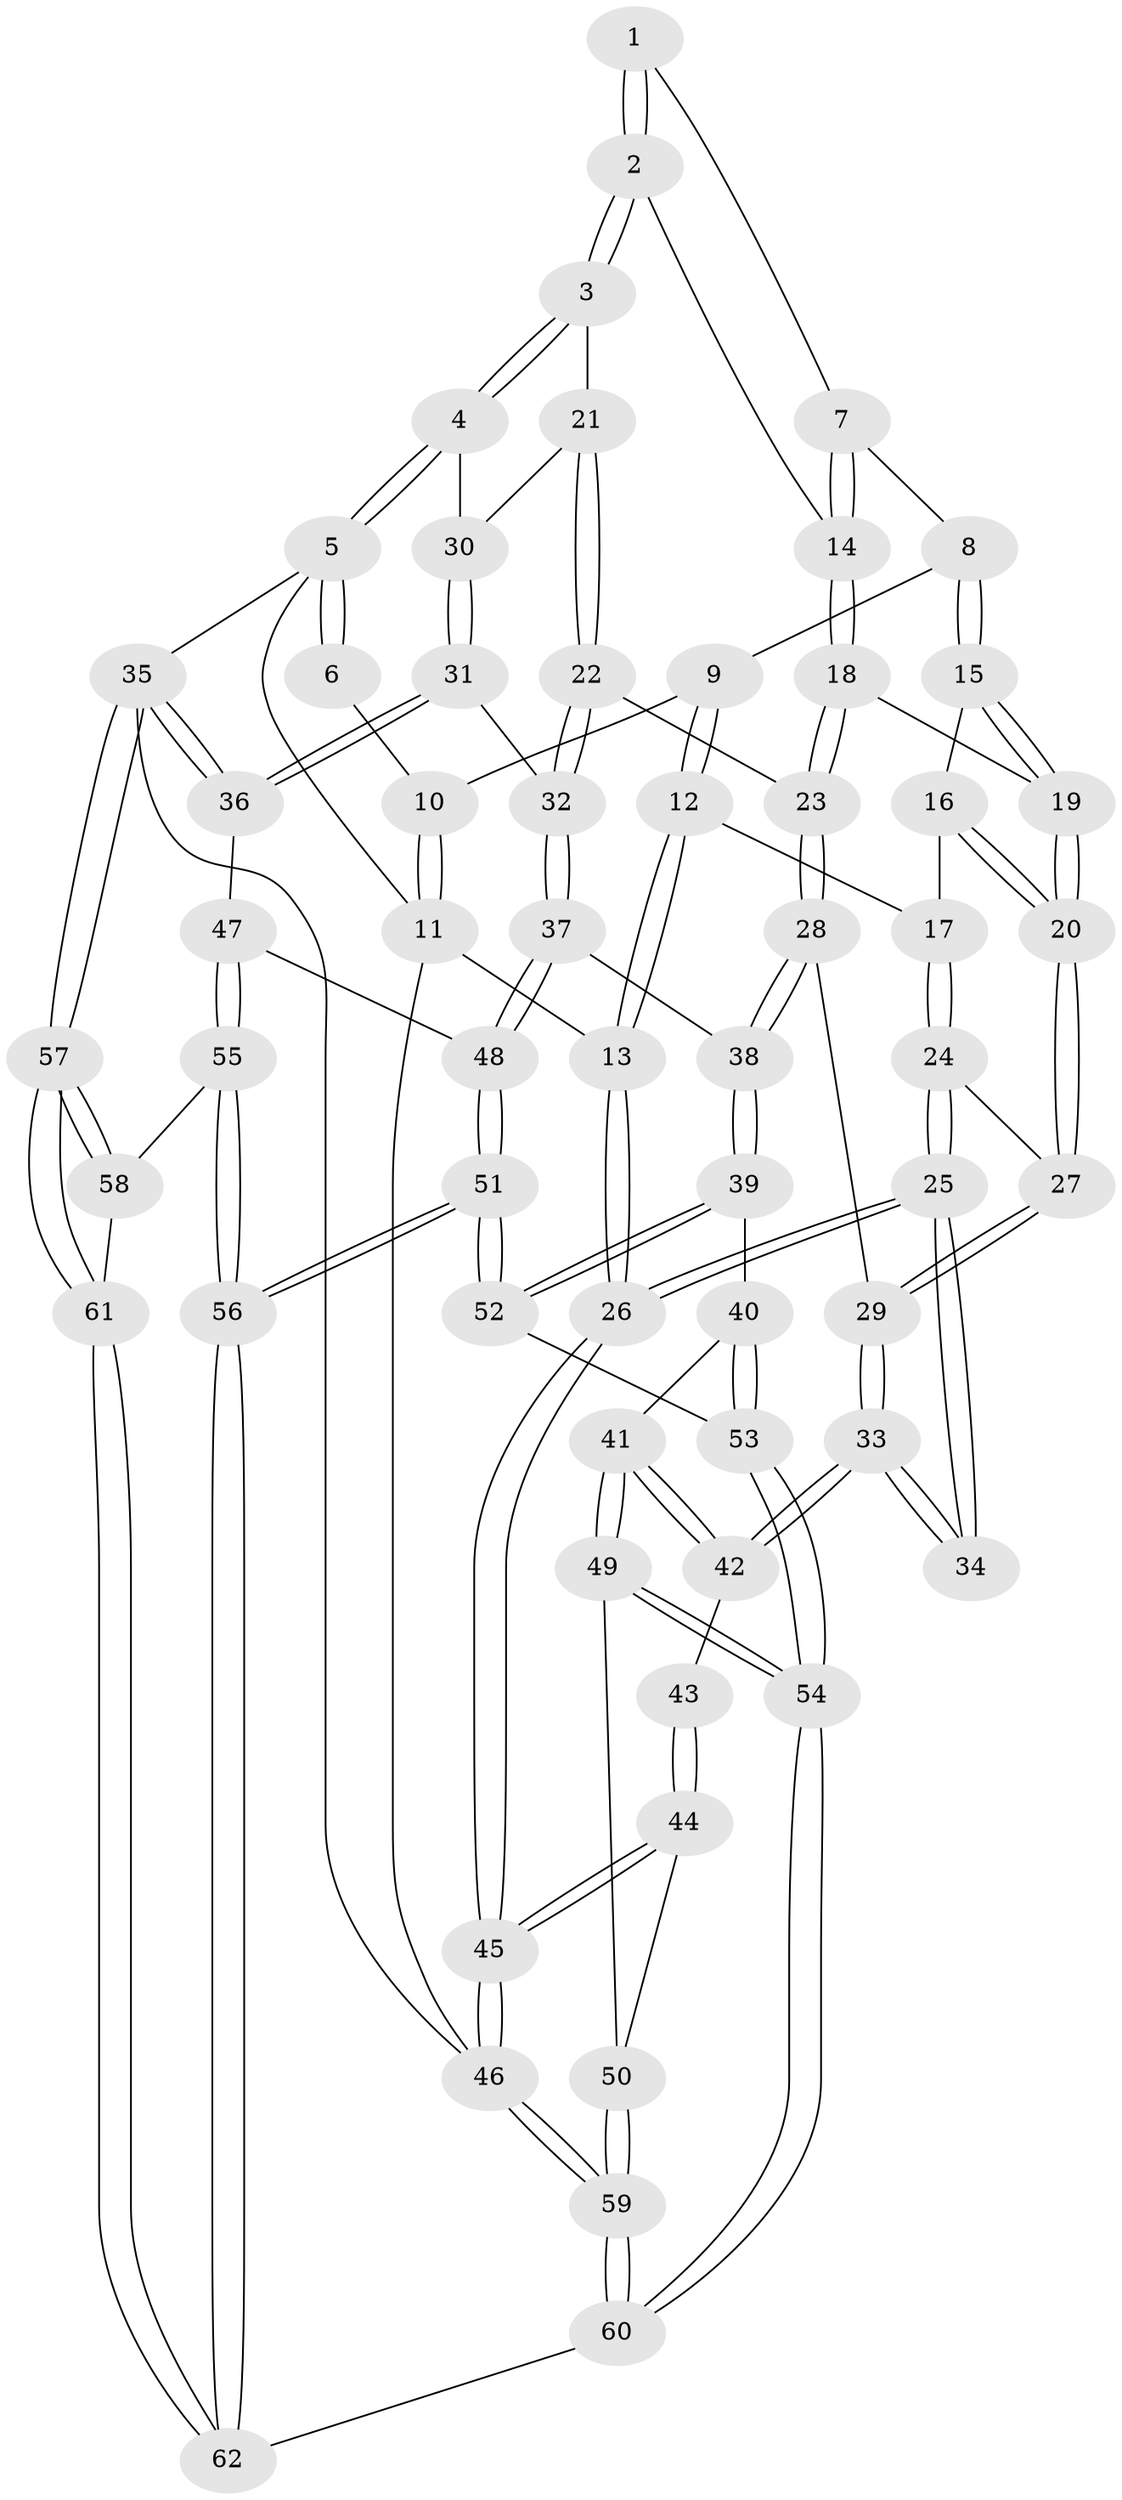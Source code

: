 // coarse degree distribution, {3: 0.15789473684210525, 6: 0.18421052631578946, 2: 0.02631578947368421, 4: 0.42105263157894735, 5: 0.21052631578947367}
// Generated by graph-tools (version 1.1) at 2025/24/03/03/25 07:24:33]
// undirected, 62 vertices, 152 edges
graph export_dot {
graph [start="1"]
  node [color=gray90,style=filled];
  1 [pos="+0.5914246961281303+0"];
  2 [pos="+0.688494970784988+0.16877232128417013"];
  3 [pos="+0.6955329053211229+0.17368625450280897"];
  4 [pos="+1+0"];
  5 [pos="+1+0"];
  6 [pos="+0.581255989329142+0"];
  7 [pos="+0.4322405421068188+0.15712678808678512"];
  8 [pos="+0.3494674337627288+0.16386374801191467"];
  9 [pos="+0.22640948924682402+0.03924112255699423"];
  10 [pos="+0.1058439801755618+0"];
  11 [pos="+0+0"];
  12 [pos="+0.16599557485962918+0.26461255317465326"];
  13 [pos="+0+0.30643221050476815"];
  14 [pos="+0.5349680891036379+0.22202692177441818"];
  15 [pos="+0.3487815892077301+0.17887832206785909"];
  16 [pos="+0.3341297288282182+0.22962218854574323"];
  17 [pos="+0.18369662001350065+0.2874878983029698"];
  18 [pos="+0.4989984560217397+0.31650361985826725"];
  19 [pos="+0.46652177612652573+0.3220618779175413"];
  20 [pos="+0.3240768658830694+0.4102068454154222"];
  21 [pos="+0.7361467121542126+0.2664635829807426"];
  22 [pos="+0.7721132450430799+0.4056503904795021"];
  23 [pos="+0.5815061093728466+0.41848910264118944"];
  24 [pos="+0.23975671467644408+0.4186561915495103"];
  25 [pos="+0.03186871570975448+0.5401718488712774"];
  26 [pos="+0+0.5618880955858128"];
  27 [pos="+0.3180913719214661+0.42078073548430434"];
  28 [pos="+0.4366835046126224+0.5572408283400977"];
  29 [pos="+0.42337044287421716+0.5599120743075495"];
  30 [pos="+1+0"];
  31 [pos="+1+0.47368458188433704"];
  32 [pos="+0.8244581333167932+0.4550677439551713"];
  33 [pos="+0.39739379105203143+0.6134253536795158"];
  34 [pos="+0.173258974473964+0.5940301187718262"];
  35 [pos="+1+1"];
  36 [pos="+1+0.6530981802321049"];
  37 [pos="+0.7106799194467334+0.6331211445014582"];
  38 [pos="+0.6726567730140506+0.6596656526288472"];
  39 [pos="+0.6484296885520523+0.7318465368650876"];
  40 [pos="+0.4720940762315565+0.74249381451645"];
  41 [pos="+0.39224734397711464+0.6692197329667251"];
  42 [pos="+0.38971939804203+0.6556681420059773"];
  43 [pos="+0.2581225773065202+0.6917564456430552"];
  44 [pos="+0.12292835273483368+0.8186635382304502"];
  45 [pos="+0+0.7516479751540752"];
  46 [pos="+0+1"];
  47 [pos="+0.8890948868110113+0.780014605297156"];
  48 [pos="+0.836404673759843+0.7609593838051291"];
  49 [pos="+0.3159164720441918+0.8575925495210834"];
  50 [pos="+0.1492511578383998+0.8355734571485031"];
  51 [pos="+0.6622191767724505+0.8857620642441594"];
  52 [pos="+0.6553779953865538+0.871782338672384"];
  53 [pos="+0.4880048353955021+0.8348061395713673"];
  54 [pos="+0.3764964179562299+0.9284779507124454"];
  55 [pos="+0.8620703989215596+0.8908854163994365"];
  56 [pos="+0.6657170748937851+0.8990690628498229"];
  57 [pos="+1+1"];
  58 [pos="+0.8753357658190424+0.9080410392718384"];
  59 [pos="+0.24953832639454213+1"];
  60 [pos="+0.4386538715296389+1"];
  61 [pos="+0.604708890899136+1"];
  62 [pos="+0.600108174939508+1"];
  1 -- 2;
  1 -- 2;
  1 -- 7;
  2 -- 3;
  2 -- 3;
  2 -- 14;
  3 -- 4;
  3 -- 4;
  3 -- 21;
  4 -- 5;
  4 -- 5;
  4 -- 30;
  5 -- 6;
  5 -- 6;
  5 -- 11;
  5 -- 35;
  6 -- 10;
  7 -- 8;
  7 -- 14;
  7 -- 14;
  8 -- 9;
  8 -- 15;
  8 -- 15;
  9 -- 10;
  9 -- 12;
  9 -- 12;
  10 -- 11;
  10 -- 11;
  11 -- 13;
  11 -- 46;
  12 -- 13;
  12 -- 13;
  12 -- 17;
  13 -- 26;
  13 -- 26;
  14 -- 18;
  14 -- 18;
  15 -- 16;
  15 -- 19;
  15 -- 19;
  16 -- 17;
  16 -- 20;
  16 -- 20;
  17 -- 24;
  17 -- 24;
  18 -- 19;
  18 -- 23;
  18 -- 23;
  19 -- 20;
  19 -- 20;
  20 -- 27;
  20 -- 27;
  21 -- 22;
  21 -- 22;
  21 -- 30;
  22 -- 23;
  22 -- 32;
  22 -- 32;
  23 -- 28;
  23 -- 28;
  24 -- 25;
  24 -- 25;
  24 -- 27;
  25 -- 26;
  25 -- 26;
  25 -- 34;
  25 -- 34;
  26 -- 45;
  26 -- 45;
  27 -- 29;
  27 -- 29;
  28 -- 29;
  28 -- 38;
  28 -- 38;
  29 -- 33;
  29 -- 33;
  30 -- 31;
  30 -- 31;
  31 -- 32;
  31 -- 36;
  31 -- 36;
  32 -- 37;
  32 -- 37;
  33 -- 34;
  33 -- 34;
  33 -- 42;
  33 -- 42;
  35 -- 36;
  35 -- 36;
  35 -- 57;
  35 -- 57;
  35 -- 46;
  36 -- 47;
  37 -- 38;
  37 -- 48;
  37 -- 48;
  38 -- 39;
  38 -- 39;
  39 -- 40;
  39 -- 52;
  39 -- 52;
  40 -- 41;
  40 -- 53;
  40 -- 53;
  41 -- 42;
  41 -- 42;
  41 -- 49;
  41 -- 49;
  42 -- 43;
  43 -- 44;
  43 -- 44;
  44 -- 45;
  44 -- 45;
  44 -- 50;
  45 -- 46;
  45 -- 46;
  46 -- 59;
  46 -- 59;
  47 -- 48;
  47 -- 55;
  47 -- 55;
  48 -- 51;
  48 -- 51;
  49 -- 50;
  49 -- 54;
  49 -- 54;
  50 -- 59;
  50 -- 59;
  51 -- 52;
  51 -- 52;
  51 -- 56;
  51 -- 56;
  52 -- 53;
  53 -- 54;
  53 -- 54;
  54 -- 60;
  54 -- 60;
  55 -- 56;
  55 -- 56;
  55 -- 58;
  56 -- 62;
  56 -- 62;
  57 -- 58;
  57 -- 58;
  57 -- 61;
  57 -- 61;
  58 -- 61;
  59 -- 60;
  59 -- 60;
  60 -- 62;
  61 -- 62;
  61 -- 62;
}

